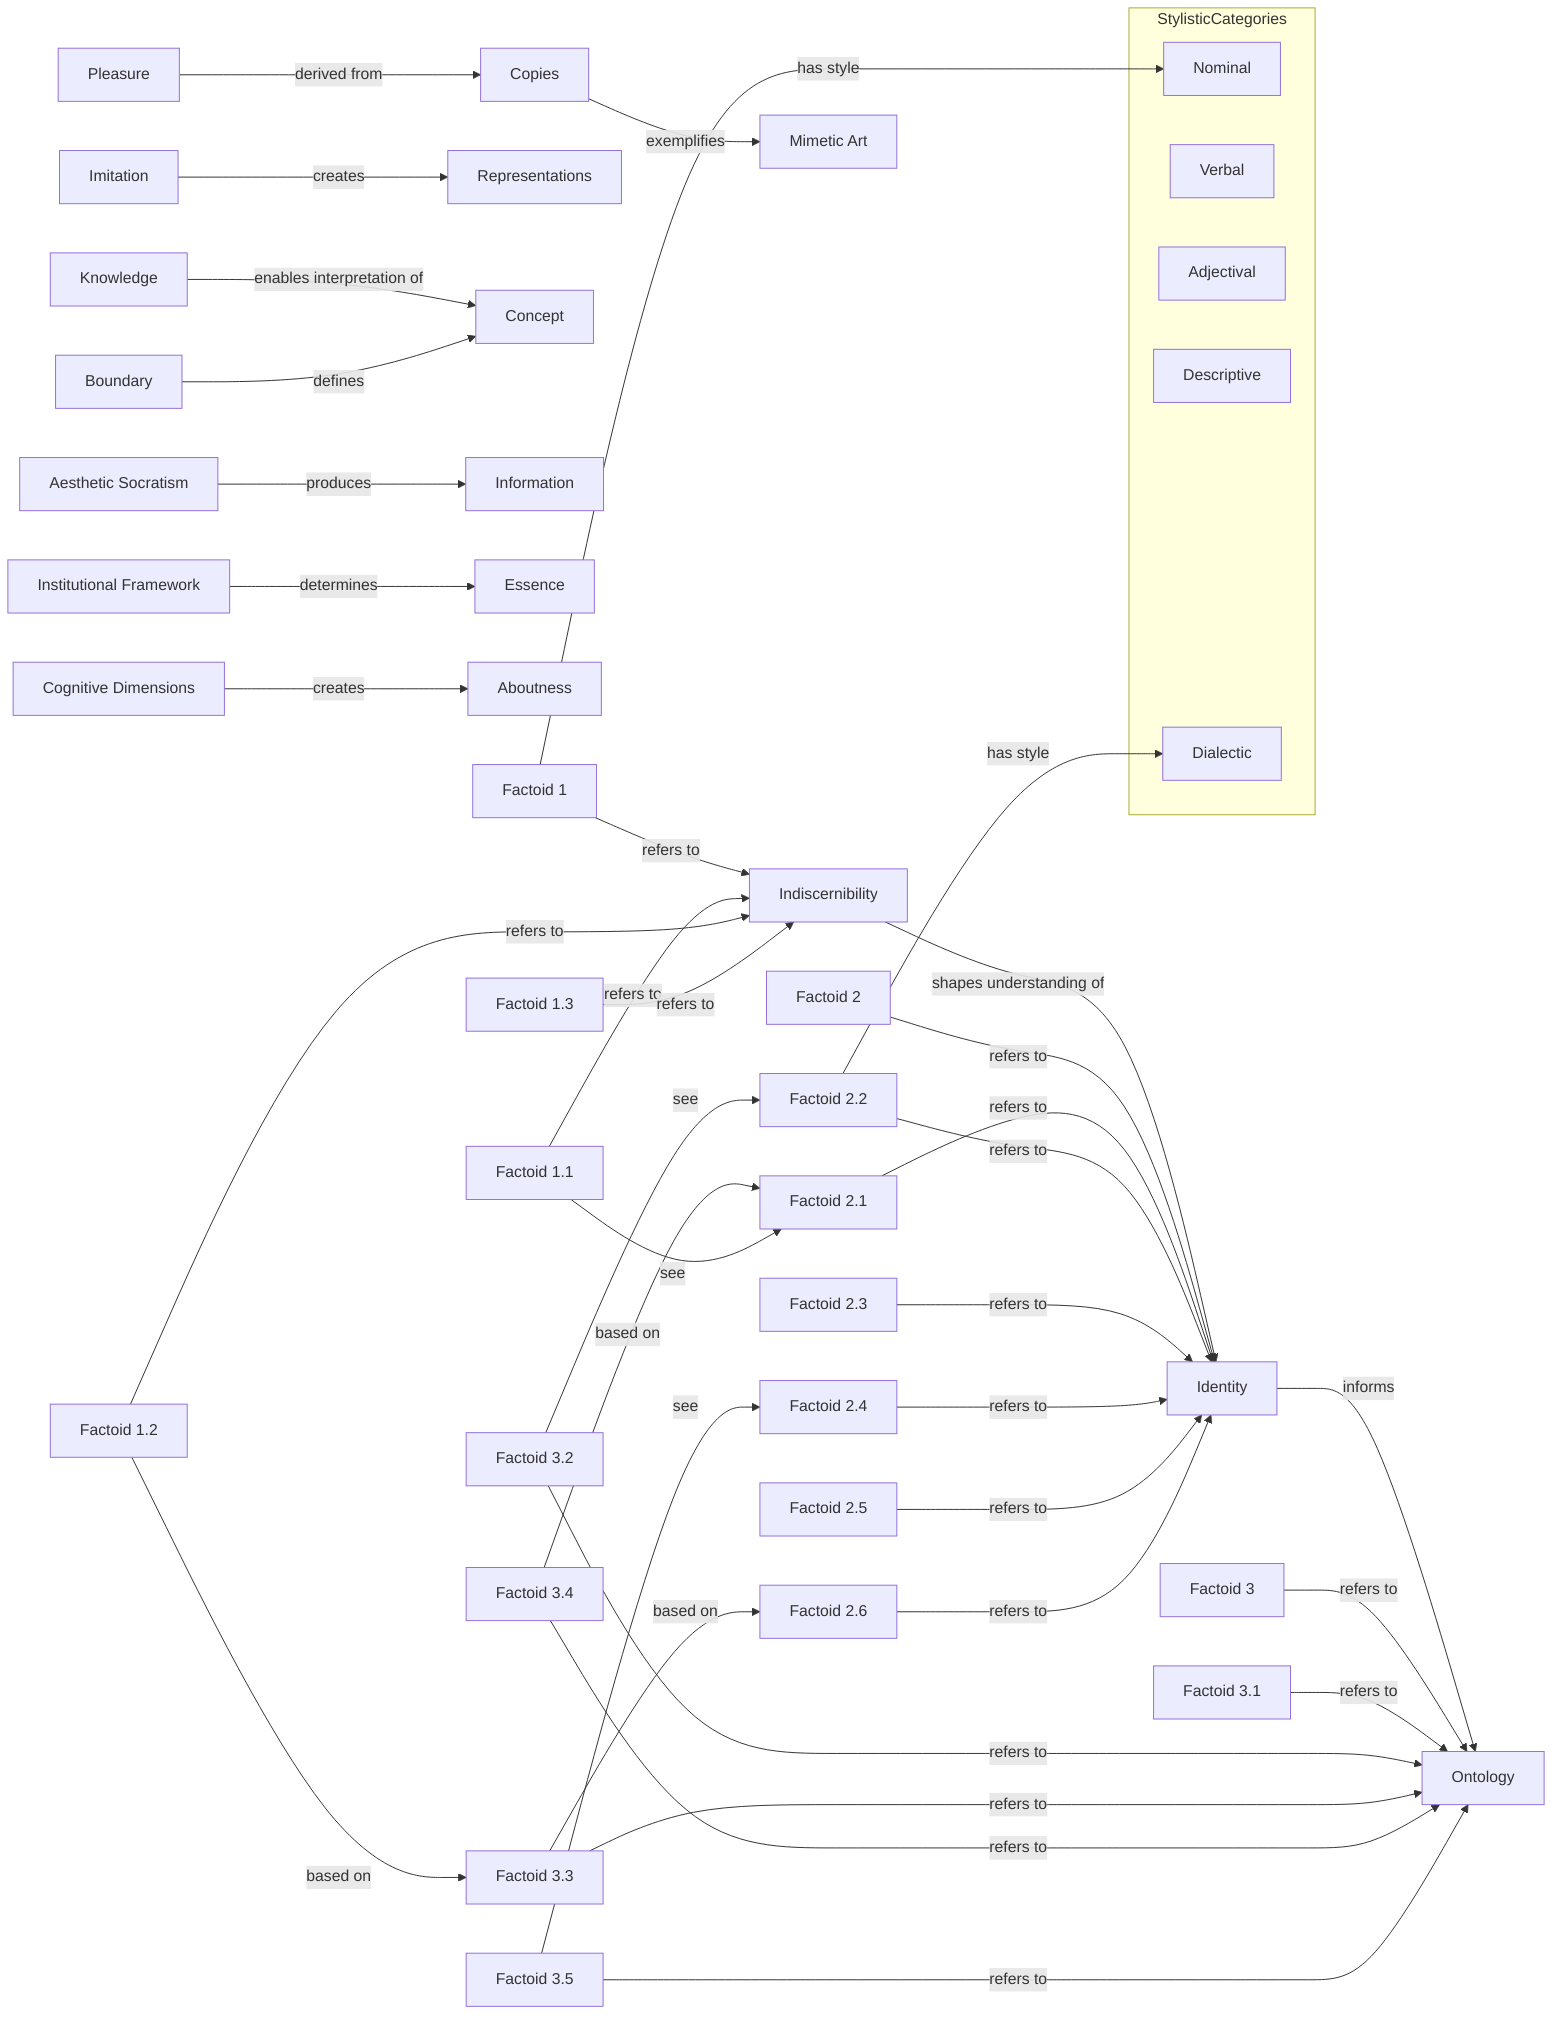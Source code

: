 graph LR
    %% Main Concepts
    indis[Indiscernibility]
    iden[Identity]
    onto[Ontology]
    
    %% Related Concepts with Semantic Relations
    copies[Copies]
    mime[Mimetic Art]
    rep[Representations]
    imit[Imitation]
    know[Knowledge] -->|enables interpretation of| conc[Concept]
    bound[Boundary] -->|defines| conc
    aesth[Aesthetic Socratism] -->|produces| info[Information]
    inst[Institutional Framework] -->|determines| ess[Essence]
    pleas[Pleasure] -->|derived from| copies
    cogdim[Cognitive Dimensions] -->|creates| about[Aboutness]
    
    %% Main Concept Relations with Semantics
    indis -->|shapes understanding of| iden
    iden -->|informs| onto
    
    %% Secondary Concept Relations with Semantics
    copies -->|exemplifies| mime
    imit -->|creates| rep
    
    %% All TextualFactoids for Indiscernibility
    f1[Factoid 1]
    f11[Factoid 1.1]
    f12[Factoid 1.2]
    f13[Factoid 1.3]
    
    %% All TextualFactoids for Identity
    f2[Factoid 2]
    f21[Factoid 2.1]
    f22[Factoid 2.2]
    f23[Factoid 2.3]
    f24[Factoid 2.4]
    f25[Factoid 2.5]
    f26[Factoid 2.6]
    
    %% All TextualFactoids for Ontology
    f3[Factoid 3]
    f31[Factoid 3.1]
    f32[Factoid 3.2]
    f33[Factoid 3.3]
    f34[Factoid 3.4]
    f35[Factoid 3.5]
    
    %% Factoid Relations to Main Concepts
    f1 & f11 & f12 & f13 -->|refers to| indis
    f2 & f21 & f22 & f23 & f24 & f25 & f26 -->|refers to| iden
    f3 & f31 & f32 & f33 & f34 & f35 -->|refers to| onto
    
    %% Factoid Dependencies
    f12 -->|based on| f33
    f33 -->|based on| f26
    f34 -->|based on| f21
    
    %% Cross-references
    f11 -->|see| f21
    f32 -->|see| f22
    f35 -->|see| f24
    
    %% Style Categories
    subgraph StylisticCategories
        nom[Nominal]
        verb[Verbal]
        adj[Adjectival]
        desc[Descriptive]
        dial[Dialectic]
    end
    
    %% Style Relations
    f1 -->|has style| nom
    f22 -->|has style| dial
